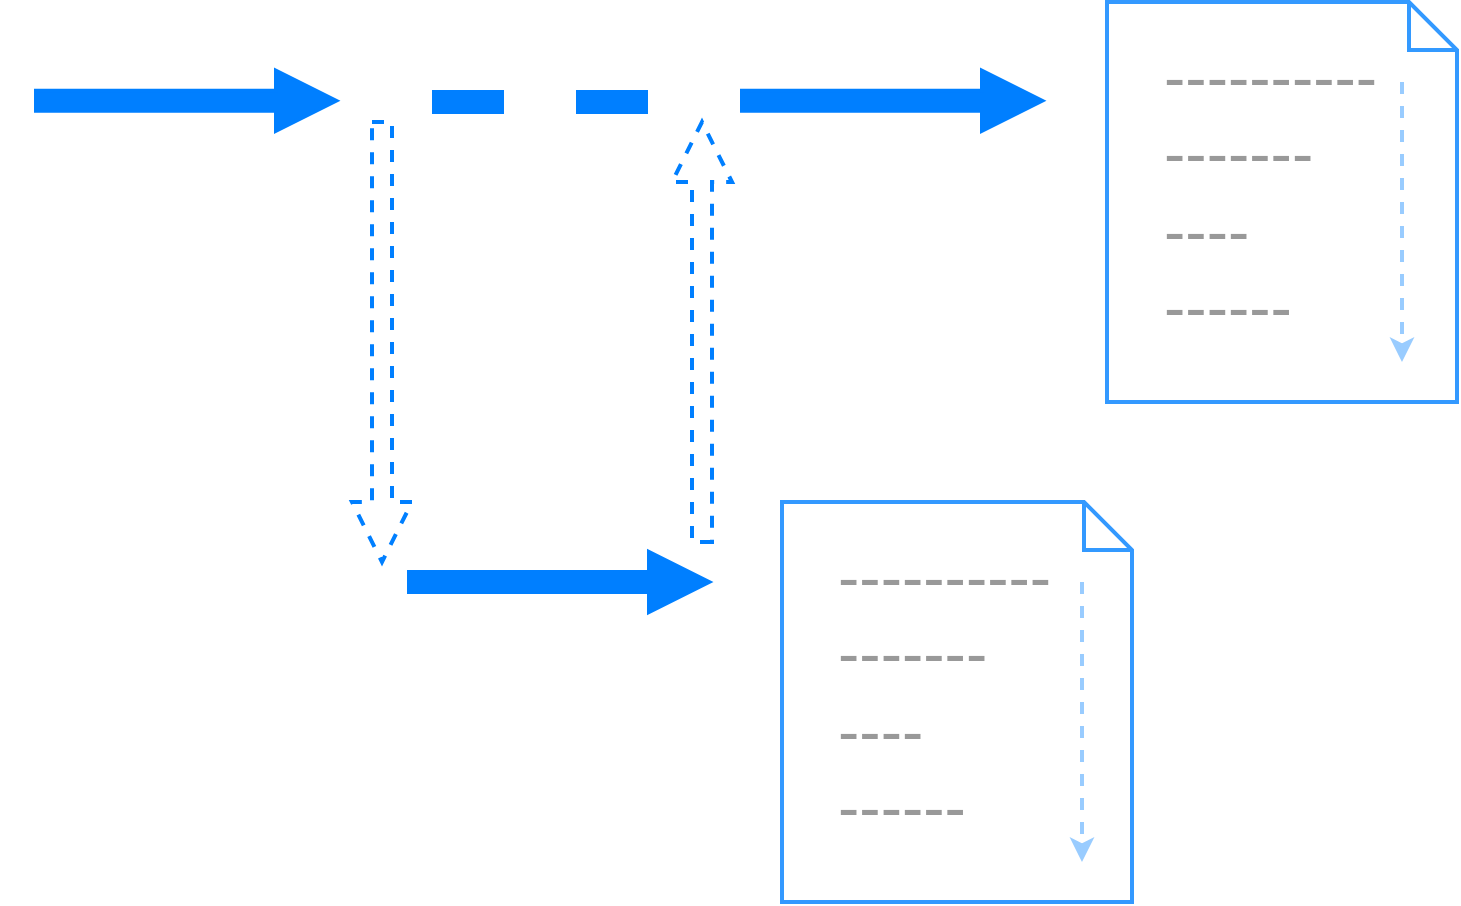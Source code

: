 <mxfile version="13.1.11" type="device"><diagram name="Page-1" id="74b105a0-9070-1c63-61bc-23e55f88626e"><mxGraphModel dx="2062" dy="-132" grid="1" gridSize="10" guides="1" tooltips="1" connect="1" arrows="1" fold="1" page="1" pageScale="1.5" pageWidth="1169" pageHeight="826" background="none" math="0" shadow="0"><root><mxCell id="0" style=";html=1;"/><mxCell id="1" style=";html=1;" parent="0"/><mxCell id="4xllPCCEstAwPa0Qgfw0-124" value="" style="endArrow=classic;html=1;strokeWidth=2;fontSize=64;fontColor=#9999FF;shape=arrow;endSize=9;fillColor=#007FFF;strokeColor=#007FFF;" edge="1" parent="1"><mxGeometry width="50" height="50" relative="1" as="geometry"><mxPoint x="443" y="1369.41" as="sourcePoint"/><mxPoint x="593" y="1369.41" as="targetPoint"/></mxGeometry></mxCell><mxCell id="4xllPCCEstAwPa0Qgfw0-112" value="" style="endArrow=classic;html=1;strokeWidth=2;fontSize=64;fontColor=#9999FF;shape=arrow;endSize=9;fillColor=#007FFF;strokeColor=#007FFF;" edge="1" parent="1"><mxGeometry width="50" height="50" relative="1" as="geometry"><mxPoint x="90" y="1369.41" as="sourcePoint"/><mxPoint x="240" y="1369.41" as="targetPoint"/></mxGeometry></mxCell><mxCell id="4xllPCCEstAwPa0Qgfw0-113" value="" style="endArrow=classic;html=1;strokeWidth=2;fontSize=64;fontColor=#9999FF;dashed=1;fillColor=none;strokeColor=#007FFF;shape=arrow;" edge="1" parent="1"><mxGeometry width="50" height="50" relative="1" as="geometry"><mxPoint x="263" y="1380" as="sourcePoint"/><mxPoint x="263" y="1600" as="targetPoint"/></mxGeometry></mxCell><mxCell id="4xllPCCEstAwPa0Qgfw0-115" value="" style="endArrow=classic;html=1;strokeWidth=2;fontSize=64;fontColor=#9999FF;shape=arrow;endSize=9;dashed=1;strokeColor=#007FFF;fillColor=none;" edge="1" parent="1"><mxGeometry width="50" height="50" relative="1" as="geometry"><mxPoint x="423.0" y="1590" as="sourcePoint"/><mxPoint x="423" y="1380" as="targetPoint"/></mxGeometry></mxCell><mxCell id="4xllPCCEstAwPa0Qgfw0-117" value="" style="group;strokeColor=none;" vertex="1" connectable="0" parent="1"><mxGeometry x="463" y="1570" width="175" height="200" as="geometry"/></mxCell><mxCell id="4xllPCCEstAwPa0Qgfw0-118" value="&lt;div style=&quot;font-size: 32px&quot;&gt;&lt;font color=&quot;#999999&quot;&gt;----------&lt;br&gt;-------&lt;br&gt;----&lt;br&gt;------&lt;/font&gt;&lt;br&gt;&lt;/div&gt;" style="shape=note;whiteSpace=wrap;html=1;size=24;verticalAlign=top;align=left;spacingTop=12;fillColor=none;fontSize=64;strokeColor=#3399FF;fontColor=#333333;spacingLeft=26;strokeWidth=2;" vertex="1" parent="4xllPCCEstAwPa0Qgfw0-117"><mxGeometry width="175" height="200" as="geometry"/></mxCell><mxCell id="4xllPCCEstAwPa0Qgfw0-119" value="" style="endArrow=classic;html=1;dashed=1;strokeWidth=2;fontSize=64;fontColor=#000000;strokeColor=#99CCFF;" edge="1" parent="4xllPCCEstAwPa0Qgfw0-117"><mxGeometry width="50" height="50" relative="1" as="geometry"><mxPoint x="150" y="40" as="sourcePoint"/><mxPoint x="150" y="180" as="targetPoint"/></mxGeometry></mxCell><mxCell id="4xllPCCEstAwPa0Qgfw0-120" value="" style="group;strokeColor=none;fillColor=none;shadow=0;" vertex="1" connectable="0" parent="1"><mxGeometry x="625.5" y="1320" width="175" height="200" as="geometry"/></mxCell><mxCell id="4xllPCCEstAwPa0Qgfw0-121" value="&lt;div style=&quot;font-size: 32px&quot;&gt;&lt;font style=&quot;font-size: 32px&quot; color=&quot;#999999&quot;&gt;----------&lt;/font&gt;&lt;/div&gt;&lt;div style=&quot;font-size: 32px&quot;&gt;&lt;font style=&quot;font-size: 32px&quot; color=&quot;#999999&quot;&gt;-------&lt;/font&gt;&lt;/div&gt;&lt;div style=&quot;font-size: 32px&quot;&gt;&lt;font style=&quot;font-size: 32px&quot; color=&quot;#999999&quot;&gt;----&lt;/font&gt;&lt;/div&gt;&lt;div style=&quot;font-size: 32px&quot;&gt;&lt;font style=&quot;font-size: 32px&quot; color=&quot;#999999&quot;&gt;------&lt;/font&gt;&lt;/div&gt;" style="shape=note;whiteSpace=wrap;html=1;size=24;verticalAlign=top;align=left;spacingTop=12;fillColor=none;fontSize=64;strokeColor=#3399FF;fontColor=#333333;spacingLeft=26;strokeWidth=2;" vertex="1" parent="4xllPCCEstAwPa0Qgfw0-120"><mxGeometry width="175" height="200" as="geometry"/></mxCell><mxCell id="4xllPCCEstAwPa0Qgfw0-122" value="" style="endArrow=classic;html=1;dashed=1;strokeWidth=2;fontSize=64;fontColor=#000000;strokeColor=#99CCFF;" edge="1" parent="4xllPCCEstAwPa0Qgfw0-120"><mxGeometry width="50" height="50" relative="1" as="geometry"><mxPoint x="147.5" y="40" as="sourcePoint"/><mxPoint x="147.5" y="180" as="targetPoint"/></mxGeometry></mxCell><mxCell id="4xllPCCEstAwPa0Qgfw0-123" value="" style="line;strokeWidth=12;fillColor=none;align=left;verticalAlign=middle;spacingTop=-1;spacingLeft=3;spacingRight=3;rotatable=0;labelPosition=right;points=[];portConstraint=eastwest;fontSize=64;fontColor=#000000;dashed=1;strokeColor=#007FFF;" vertex="1" parent="1"><mxGeometry x="288" y="1366" width="123" height="8" as="geometry"/></mxCell><mxCell id="4xllPCCEstAwPa0Qgfw0-125" value="" style="endArrow=classic;html=1;strokeWidth=2;fontSize=64;fontColor=#9999FF;shape=arrow;endSize=9;fillColor=#007FFF;strokeColor=#007FFF;" edge="1" parent="1"><mxGeometry width="50" height="50" relative="1" as="geometry"><mxPoint x="276.5" y="1610" as="sourcePoint"/><mxPoint x="426.5" y="1610" as="targetPoint"/></mxGeometry></mxCell></root></mxGraphModel></diagram></mxfile>
